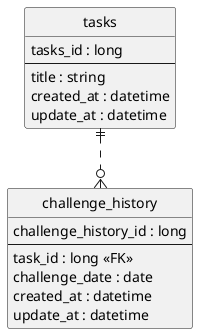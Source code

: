 @startuml

' hide the spot
hide circle

' avoid problems with angled crows feet
skinparam linetype ortho

entity "tasks" as e01 {
  tasks_id : long
  --
  title : string 
  created_at : datetime
  update_at : datetime 
}

entity "challenge_history" as e02 {
  challenge_history_id : long
  --
  task_id : long <<FK>>
  challenge_date : date
  created_at : datetime
  update_at : datetime 
}

e01 ||..o{ e02

@enduml
